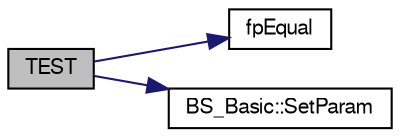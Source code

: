 digraph "TEST"
{
  edge [fontname="FreeSans",fontsize="10",labelfontname="FreeSans",labelfontsize="10"];
  node [fontname="FreeSans",fontsize="10",shape=record];
  rankdir="LR";
  Node1 [label="TEST",height=0.2,width=0.4,color="black", fillcolor="grey75", style="filled", fontcolor="black"];
  Node1 -> Node2 [color="midnightblue",fontsize="10",style="solid",fontname="FreeSans"];
  Node2 [label="fpEqual",height=0.2,width=0.4,color="black", fillcolor="white", style="filled",URL="$de/df0/utilities_8h.html#a16ea9aab4737c2622bc370d6a8613d63"];
  Node1 -> Node3 [color="midnightblue",fontsize="10",style="solid",fontname="FreeSans"];
  Node3 [label="BS_Basic::SetParam",height=0.2,width=0.4,color="black", fillcolor="white", style="filled",URL="$d9/da0/class_b_s___basic.html#a432ccfe3f11e915682afa668a41407b5"];
}
